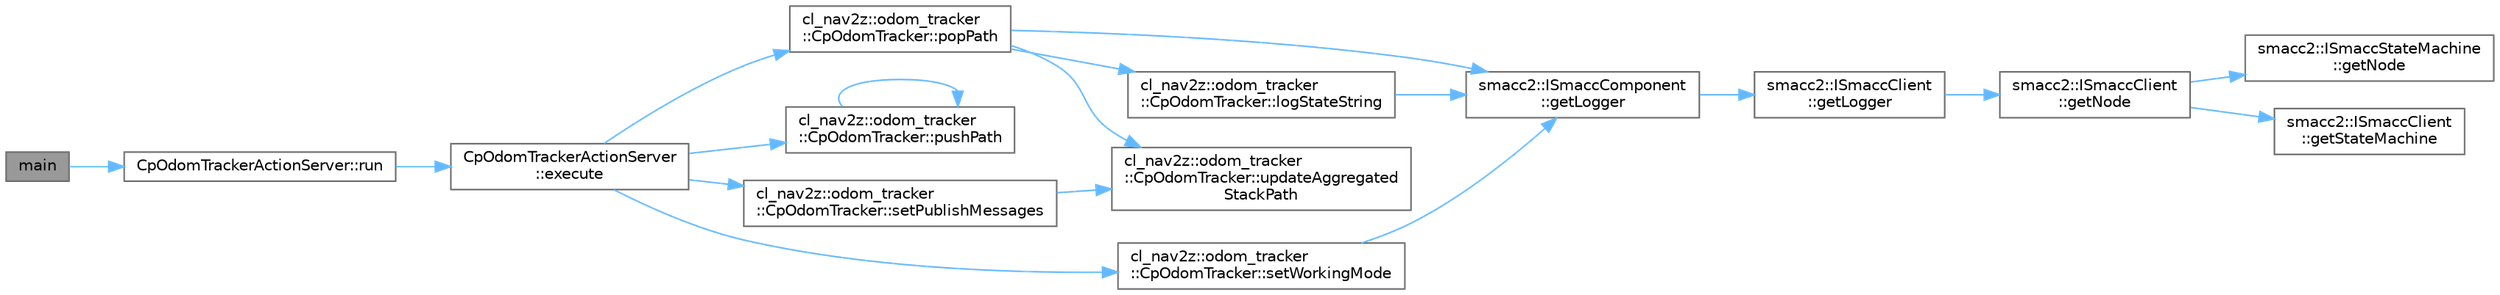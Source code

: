 digraph "main"
{
 // LATEX_PDF_SIZE
  bgcolor="transparent";
  edge [fontname=Helvetica,fontsize=10,labelfontname=Helvetica,labelfontsize=10];
  node [fontname=Helvetica,fontsize=10,shape=box,height=0.2,width=0.4];
  rankdir="LR";
  Node1 [label="main",height=0.2,width=0.4,color="gray40", fillcolor="grey60", style="filled", fontcolor="black",tooltip=" "];
  Node1 -> Node2 [color="steelblue1",style="solid"];
  Node2 [label="CpOdomTrackerActionServer::run",height=0.2,width=0.4,color="grey40", fillcolor="white", style="filled",URL="$classCpOdomTrackerActionServer.html#a87b52becfbea05097d198d3ac0386d3c",tooltip=" "];
  Node2 -> Node3 [color="steelblue1",style="solid"];
  Node3 [label="CpOdomTrackerActionServer\l::execute",height=0.2,width=0.4,color="grey40", fillcolor="white", style="filled",URL="$classCpOdomTrackerActionServer.html#ae721733fba5870ea4577f4200723fa2a",tooltip=" "];
  Node3 -> Node4 [color="steelblue1",style="solid"];
  Node4 [label="cl_nav2z::odom_tracker\l::CpOdomTracker::popPath",height=0.2,width=0.4,color="grey40", fillcolor="white", style="filled",URL="$classcl__nav2z_1_1odom__tracker_1_1CpOdomTracker.html#a095f5ebdd452f266077fac90410c0c12",tooltip=" "];
  Node4 -> Node5 [color="steelblue1",style="solid"];
  Node5 [label="smacc2::ISmaccComponent\l::getLogger",height=0.2,width=0.4,color="grey40", fillcolor="white", style="filled",URL="$classsmacc2_1_1ISmaccComponent.html#a77ee85823bab8d84edcdf5d28782b728",tooltip=" "];
  Node5 -> Node6 [color="steelblue1",style="solid"];
  Node6 [label="smacc2::ISmaccClient\l::getLogger",height=0.2,width=0.4,color="grey40", fillcolor="white", style="filled",URL="$classsmacc2_1_1ISmaccClient.html#aaa82b9e079d2faf7bf4ba3a4dfecbf89",tooltip=" "];
  Node6 -> Node7 [color="steelblue1",style="solid"];
  Node7 [label="smacc2::ISmaccClient\l::getNode",height=0.2,width=0.4,color="grey40", fillcolor="white", style="filled",URL="$classsmacc2_1_1ISmaccClient.html#a0d0d53879b63fd45c78aac1c711f8708",tooltip=" "];
  Node7 -> Node8 [color="steelblue1",style="solid"];
  Node8 [label="smacc2::ISmaccStateMachine\l::getNode",height=0.2,width=0.4,color="grey40", fillcolor="white", style="filled",URL="$classsmacc2_1_1ISmaccStateMachine.html#a2cf8b817f7e137fc648e373ae4614a2f",tooltip=" "];
  Node7 -> Node9 [color="steelblue1",style="solid"];
  Node9 [label="smacc2::ISmaccClient\l::getStateMachine",height=0.2,width=0.4,color="grey40", fillcolor="white", style="filled",URL="$classsmacc2_1_1ISmaccClient.html#a0e489e232e516e1fea5f026531e10973",tooltip=" "];
  Node4 -> Node10 [color="steelblue1",style="solid"];
  Node10 [label="cl_nav2z::odom_tracker\l::CpOdomTracker::logStateString",height=0.2,width=0.4,color="grey40", fillcolor="white", style="filled",URL="$classcl__nav2z_1_1odom__tracker_1_1CpOdomTracker.html#afb5b67139e3f4299d4f002f07feb7d12",tooltip=" "];
  Node10 -> Node5 [color="steelblue1",style="solid"];
  Node4 -> Node11 [color="steelblue1",style="solid"];
  Node11 [label="cl_nav2z::odom_tracker\l::CpOdomTracker::updateAggregated\lStackPath",height=0.2,width=0.4,color="grey40", fillcolor="white", style="filled",URL="$classcl__nav2z_1_1odom__tracker_1_1CpOdomTracker.html#ac22217306524efa3c2a7c8b269287212",tooltip=" "];
  Node3 -> Node12 [color="steelblue1",style="solid"];
  Node12 [label="cl_nav2z::odom_tracker\l::CpOdomTracker::pushPath",height=0.2,width=0.4,color="grey40", fillcolor="white", style="filled",URL="$classcl__nav2z_1_1odom__tracker_1_1CpOdomTracker.html#a5731914838169f20d2f34c919ef4dac1",tooltip=" "];
  Node12 -> Node12 [color="steelblue1",style="solid"];
  Node3 -> Node13 [color="steelblue1",style="solid"];
  Node13 [label="cl_nav2z::odom_tracker\l::CpOdomTracker::setPublishMessages",height=0.2,width=0.4,color="grey40", fillcolor="white", style="filled",URL="$classcl__nav2z_1_1odom__tracker_1_1CpOdomTracker.html#ab26073027a138767b682ec80ce85555e",tooltip=" "];
  Node13 -> Node11 [color="steelblue1",style="solid"];
  Node3 -> Node14 [color="steelblue1",style="solid"];
  Node14 [label="cl_nav2z::odom_tracker\l::CpOdomTracker::setWorkingMode",height=0.2,width=0.4,color="grey40", fillcolor="white", style="filled",URL="$classcl__nav2z_1_1odom__tracker_1_1CpOdomTracker.html#ab459705febf58fd0b961d455f2b2dcbe",tooltip=" "];
  Node14 -> Node5 [color="steelblue1",style="solid"];
}
